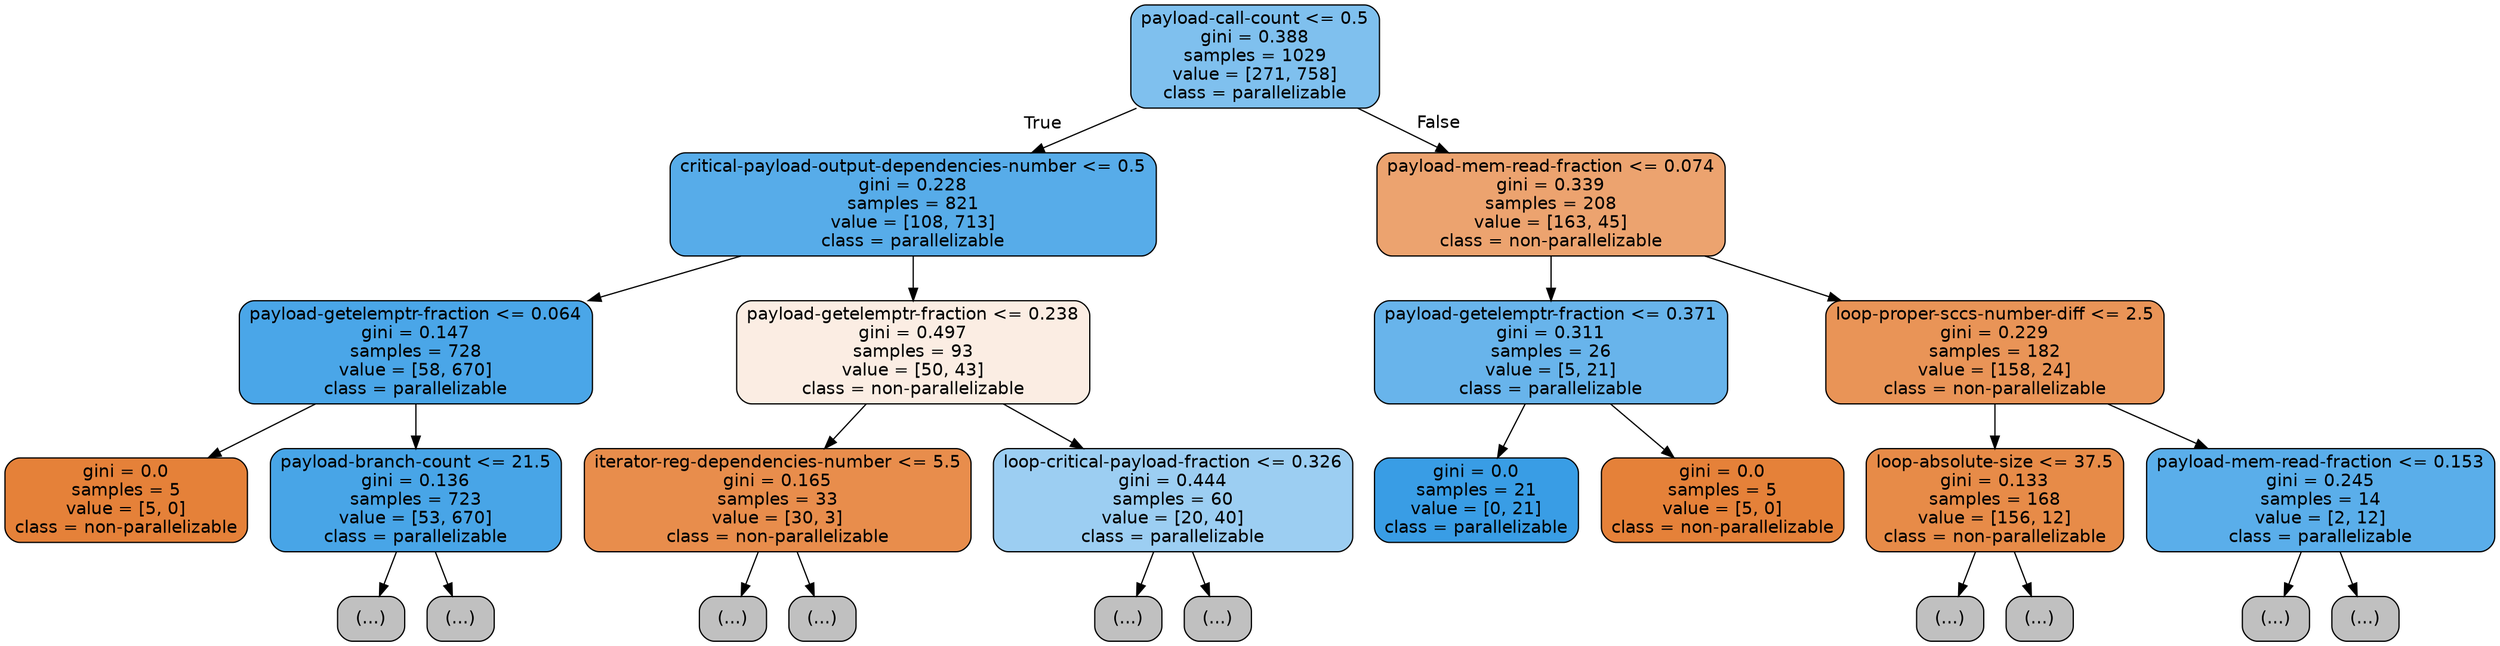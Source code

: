 digraph Tree {
node [shape=box, style="filled, rounded", color="black", fontname=helvetica] ;
edge [fontname=helvetica] ;
0 [label="payload-call-count <= 0.5\ngini = 0.388\nsamples = 1029\nvalue = [271, 758]\nclass = parallelizable", fillcolor="#399de5a4"] ;
1 [label="critical-payload-output-dependencies-number <= 0.5\ngini = 0.228\nsamples = 821\nvalue = [108, 713]\nclass = parallelizable", fillcolor="#399de5d8"] ;
0 -> 1 [labeldistance=2.5, labelangle=45, headlabel="True"] ;
2 [label="payload-getelemptr-fraction <= 0.064\ngini = 0.147\nsamples = 728\nvalue = [58, 670]\nclass = parallelizable", fillcolor="#399de5e9"] ;
1 -> 2 ;
3 [label="gini = 0.0\nsamples = 5\nvalue = [5, 0]\nclass = non-parallelizable", fillcolor="#e58139ff"] ;
2 -> 3 ;
4 [label="payload-branch-count <= 21.5\ngini = 0.136\nsamples = 723\nvalue = [53, 670]\nclass = parallelizable", fillcolor="#399de5eb"] ;
2 -> 4 ;
5 [label="(...)", fillcolor="#C0C0C0"] ;
4 -> 5 ;
110 [label="(...)", fillcolor="#C0C0C0"] ;
4 -> 110 ;
111 [label="payload-getelemptr-fraction <= 0.238\ngini = 0.497\nsamples = 93\nvalue = [50, 43]\nclass = non-parallelizable", fillcolor="#e5813924"] ;
1 -> 111 ;
112 [label="iterator-reg-dependencies-number <= 5.5\ngini = 0.165\nsamples = 33\nvalue = [30, 3]\nclass = non-parallelizable", fillcolor="#e58139e6"] ;
111 -> 112 ;
113 [label="(...)", fillcolor="#C0C0C0"] ;
112 -> 113 ;
114 [label="(...)", fillcolor="#C0C0C0"] ;
112 -> 114 ;
115 [label="loop-critical-payload-fraction <= 0.326\ngini = 0.444\nsamples = 60\nvalue = [20, 40]\nclass = parallelizable", fillcolor="#399de57f"] ;
111 -> 115 ;
116 [label="(...)", fillcolor="#C0C0C0"] ;
115 -> 116 ;
135 [label="(...)", fillcolor="#C0C0C0"] ;
115 -> 135 ;
136 [label="payload-mem-read-fraction <= 0.074\ngini = 0.339\nsamples = 208\nvalue = [163, 45]\nclass = non-parallelizable", fillcolor="#e58139b9"] ;
0 -> 136 [labeldistance=2.5, labelangle=-45, headlabel="False"] ;
137 [label="payload-getelemptr-fraction <= 0.371\ngini = 0.311\nsamples = 26\nvalue = [5, 21]\nclass = parallelizable", fillcolor="#399de5c2"] ;
136 -> 137 ;
138 [label="gini = 0.0\nsamples = 21\nvalue = [0, 21]\nclass = parallelizable", fillcolor="#399de5ff"] ;
137 -> 138 ;
139 [label="gini = 0.0\nsamples = 5\nvalue = [5, 0]\nclass = non-parallelizable", fillcolor="#e58139ff"] ;
137 -> 139 ;
140 [label="loop-proper-sccs-number-diff <= 2.5\ngini = 0.229\nsamples = 182\nvalue = [158, 24]\nclass = non-parallelizable", fillcolor="#e58139d8"] ;
136 -> 140 ;
141 [label="loop-absolute-size <= 37.5\ngini = 0.133\nsamples = 168\nvalue = [156, 12]\nclass = non-parallelizable", fillcolor="#e58139eb"] ;
140 -> 141 ;
142 [label="(...)", fillcolor="#C0C0C0"] ;
141 -> 142 ;
153 [label="(...)", fillcolor="#C0C0C0"] ;
141 -> 153 ;
160 [label="payload-mem-read-fraction <= 0.153\ngini = 0.245\nsamples = 14\nvalue = [2, 12]\nclass = parallelizable", fillcolor="#399de5d4"] ;
140 -> 160 ;
161 [label="(...)", fillcolor="#C0C0C0"] ;
160 -> 161 ;
162 [label="(...)", fillcolor="#C0C0C0"] ;
160 -> 162 ;
}